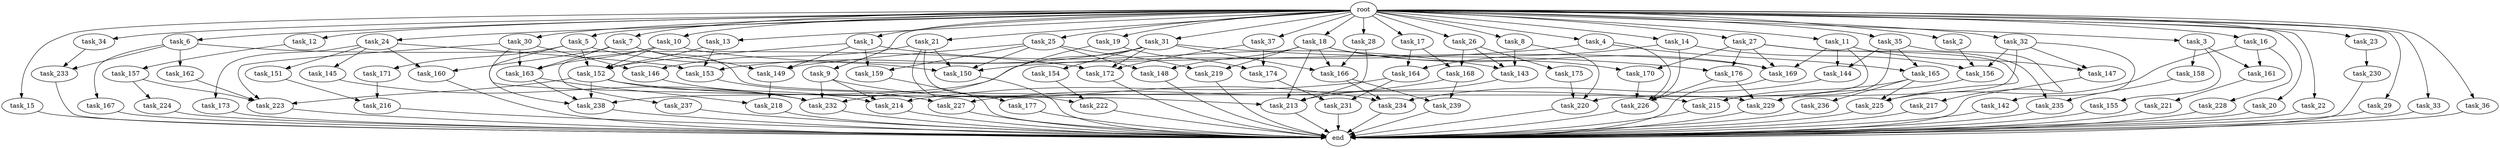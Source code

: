 digraph G {
  root [size="0.000000"];
  task_1 [size="1024.000000"];
  task_2 [size="1024.000000"];
  task_3 [size="1024.000000"];
  task_4 [size="1024.000000"];
  task_5 [size="1024.000000"];
  task_6 [size="1024.000000"];
  task_7 [size="1024.000000"];
  task_8 [size="1024.000000"];
  task_9 [size="1024.000000"];
  task_10 [size="1024.000000"];
  task_11 [size="1024.000000"];
  task_12 [size="1024.000000"];
  task_13 [size="1024.000000"];
  task_14 [size="1024.000000"];
  task_15 [size="1024.000000"];
  task_16 [size="1024.000000"];
  task_17 [size="1024.000000"];
  task_18 [size="1024.000000"];
  task_19 [size="1024.000000"];
  task_20 [size="1024.000000"];
  task_21 [size="1024.000000"];
  task_22 [size="1024.000000"];
  task_23 [size="1024.000000"];
  task_24 [size="1024.000000"];
  task_25 [size="1024.000000"];
  task_26 [size="1024.000000"];
  task_27 [size="1024.000000"];
  task_28 [size="1024.000000"];
  task_29 [size="1024.000000"];
  task_30 [size="1024.000000"];
  task_31 [size="1024.000000"];
  task_32 [size="1024.000000"];
  task_33 [size="1024.000000"];
  task_34 [size="1024.000000"];
  task_35 [size="1024.000000"];
  task_36 [size="1024.000000"];
  task_37 [size="1024.000000"];
  task_142 [size="34359738368.000000"];
  task_143 [size="850403524608.000000"];
  task_144 [size="996432412672.000000"];
  task_145 [size="549755813888.000000"];
  task_146 [size="730144440320.000000"];
  task_147 [size="893353197568.000000"];
  task_148 [size="352187318272.000000"];
  task_149 [size="1692217114624.000000"];
  task_150 [size="558345748480.000000"];
  task_151 [size="549755813888.000000"];
  task_152 [size="1125281431552.000000"];
  task_153 [size="1460288880640.000000"];
  task_154 [size="695784701952.000000"];
  task_155 [size="309237645312.000000"];
  task_156 [size="764504178688.000000"];
  task_157 [size="77309411328.000000"];
  task_158 [size="309237645312.000000"];
  task_159 [size="833223655424.000000"];
  task_160 [size="1408749273088.000000"];
  task_161 [size="1168231104512.000000"];
  task_162 [size="34359738368.000000"];
  task_163 [size="1692217114624.000000"];
  task_164 [size="584115552256.000000"];
  task_165 [size="446676598784.000000"];
  task_166 [size="1219770712064.000000"];
  task_167 [size="34359738368.000000"];
  task_168 [size="627065225216.000000"];
  task_169 [size="1760936591360.000000"];
  task_170 [size="764504178688.000000"];
  task_171 [size="77309411328.000000"];
  task_172 [size="867583393792.000000"];
  task_173 [size="549755813888.000000"];
  task_174 [size="687194767360.000000"];
  task_175 [size="77309411328.000000"];
  task_176 [size="1245540515840.000000"];
  task_177 [size="34359738368.000000"];
  task_213 [size="1769526525952.000000"];
  task_214 [size="1039382085632.000000"];
  task_215 [size="584115552256.000000"];
  task_216 [size="498216206336.000000"];
  task_217 [size="137438953472.000000"];
  task_218 [size="764504178688.000000"];
  task_219 [size="352187318272.000000"];
  task_220 [size="1486058684416.000000"];
  task_221 [size="549755813888.000000"];
  task_222 [size="111669149696.000000"];
  task_223 [size="1692217114624.000000"];
  task_224 [size="549755813888.000000"];
  task_225 [size="1546188226560.000000"];
  task_226 [size="1202590842880.000000"];
  task_227 [size="111669149696.000000"];
  task_228 [size="858993459200.000000"];
  task_229 [size="1477468749824.000000"];
  task_230 [size="549755813888.000000"];
  task_231 [size="618475290624.000000"];
  task_232 [size="1030792151040.000000"];
  task_233 [size="111669149696.000000"];
  task_234 [size="944892805120.000000"];
  task_235 [size="584115552256.000000"];
  task_236 [size="137438953472.000000"];
  task_237 [size="137438953472.000000"];
  task_238 [size="1297080123392.000000"];
  task_239 [size="292057776128.000000"];
  end [size="0.000000"];

  root -> task_1 [size="1.000000"];
  root -> task_2 [size="1.000000"];
  root -> task_3 [size="1.000000"];
  root -> task_4 [size="1.000000"];
  root -> task_5 [size="1.000000"];
  root -> task_6 [size="1.000000"];
  root -> task_7 [size="1.000000"];
  root -> task_8 [size="1.000000"];
  root -> task_9 [size="1.000000"];
  root -> task_10 [size="1.000000"];
  root -> task_11 [size="1.000000"];
  root -> task_12 [size="1.000000"];
  root -> task_13 [size="1.000000"];
  root -> task_14 [size="1.000000"];
  root -> task_15 [size="1.000000"];
  root -> task_16 [size="1.000000"];
  root -> task_17 [size="1.000000"];
  root -> task_18 [size="1.000000"];
  root -> task_19 [size="1.000000"];
  root -> task_20 [size="1.000000"];
  root -> task_21 [size="1.000000"];
  root -> task_22 [size="1.000000"];
  root -> task_23 [size="1.000000"];
  root -> task_24 [size="1.000000"];
  root -> task_25 [size="1.000000"];
  root -> task_26 [size="1.000000"];
  root -> task_27 [size="1.000000"];
  root -> task_28 [size="1.000000"];
  root -> task_29 [size="1.000000"];
  root -> task_30 [size="1.000000"];
  root -> task_31 [size="1.000000"];
  root -> task_32 [size="1.000000"];
  root -> task_33 [size="1.000000"];
  root -> task_34 [size="1.000000"];
  root -> task_35 [size="1.000000"];
  root -> task_36 [size="1.000000"];
  root -> task_37 [size="1.000000"];
  task_1 -> task_143 [size="679477248.000000"];
  task_1 -> task_149 [size="679477248.000000"];
  task_1 -> task_152 [size="679477248.000000"];
  task_1 -> task_159 [size="679477248.000000"];
  task_2 -> task_156 [size="679477248.000000"];
  task_3 -> task_155 [size="301989888.000000"];
  task_3 -> task_158 [size="301989888.000000"];
  task_3 -> task_161 [size="301989888.000000"];
  task_4 -> task_150 [size="301989888.000000"];
  task_4 -> task_165 [size="301989888.000000"];
  task_4 -> task_226 [size="301989888.000000"];
  task_5 -> task_150 [size="75497472.000000"];
  task_5 -> task_152 [size="75497472.000000"];
  task_5 -> task_171 [size="75497472.000000"];
  task_5 -> task_238 [size="75497472.000000"];
  task_6 -> task_162 [size="33554432.000000"];
  task_6 -> task_167 [size="33554432.000000"];
  task_6 -> task_172 [size="33554432.000000"];
  task_6 -> task_233 [size="33554432.000000"];
  task_7 -> task_149 [size="838860800.000000"];
  task_7 -> task_160 [size="838860800.000000"];
  task_7 -> task_163 [size="838860800.000000"];
  task_7 -> task_229 [size="838860800.000000"];
  task_8 -> task_143 [size="75497472.000000"];
  task_8 -> task_220 [size="75497472.000000"];
  task_9 -> task_214 [size="33554432.000000"];
  task_9 -> task_232 [size="33554432.000000"];
  task_9 -> task_234 [size="33554432.000000"];
  task_10 -> task_152 [size="134217728.000000"];
  task_10 -> task_163 [size="134217728.000000"];
  task_10 -> task_169 [size="134217728.000000"];
  task_10 -> task_237 [size="134217728.000000"];
  task_11 -> task_144 [size="838860800.000000"];
  task_11 -> task_147 [size="838860800.000000"];
  task_11 -> task_169 [size="838860800.000000"];
  task_11 -> task_220 [size="838860800.000000"];
  task_12 -> task_157 [size="75497472.000000"];
  task_13 -> task_152 [size="209715200.000000"];
  task_13 -> task_153 [size="209715200.000000"];
  task_14 -> task_156 [size="33554432.000000"];
  task_14 -> task_164 [size="33554432.000000"];
  task_14 -> task_226 [size="33554432.000000"];
  task_15 -> end [size="1.000000"];
  task_16 -> task_161 [size="838860800.000000"];
  task_16 -> task_225 [size="838860800.000000"];
  task_16 -> task_228 [size="838860800.000000"];
  task_17 -> task_164 [size="536870912.000000"];
  task_17 -> task_168 [size="536870912.000000"];
  task_18 -> task_148 [size="209715200.000000"];
  task_18 -> task_166 [size="209715200.000000"];
  task_18 -> task_169 [size="209715200.000000"];
  task_18 -> task_170 [size="209715200.000000"];
  task_18 -> task_213 [size="209715200.000000"];
  task_18 -> task_219 [size="209715200.000000"];
  task_19 -> task_174 [size="536870912.000000"];
  task_19 -> task_232 [size="536870912.000000"];
  task_20 -> end [size="1.000000"];
  task_21 -> task_146 [size="33554432.000000"];
  task_21 -> task_150 [size="33554432.000000"];
  task_21 -> task_177 [size="33554432.000000"];
  task_21 -> task_222 [size="33554432.000000"];
  task_22 -> end [size="1.000000"];
  task_23 -> task_230 [size="536870912.000000"];
  task_24 -> task_145 [size="536870912.000000"];
  task_24 -> task_151 [size="536870912.000000"];
  task_24 -> task_153 [size="536870912.000000"];
  task_24 -> task_160 [size="536870912.000000"];
  task_24 -> task_173 [size="536870912.000000"];
  task_25 -> task_148 [size="134217728.000000"];
  task_25 -> task_149 [size="134217728.000000"];
  task_25 -> task_150 [size="134217728.000000"];
  task_25 -> task_159 [size="134217728.000000"];
  task_25 -> task_219 [size="134217728.000000"];
  task_26 -> task_143 [size="75497472.000000"];
  task_26 -> task_168 [size="75497472.000000"];
  task_26 -> task_175 [size="75497472.000000"];
  task_27 -> task_169 [size="536870912.000000"];
  task_27 -> task_170 [size="536870912.000000"];
  task_27 -> task_176 [size="536870912.000000"];
  task_27 -> task_225 [size="536870912.000000"];
  task_27 -> task_235 [size="536870912.000000"];
  task_28 -> task_166 [size="301989888.000000"];
  task_28 -> task_213 [size="301989888.000000"];
  task_29 -> end [size="1.000000"];
  task_30 -> task_146 [size="679477248.000000"];
  task_30 -> task_163 [size="679477248.000000"];
  task_30 -> task_213 [size="679477248.000000"];
  task_30 -> task_223 [size="679477248.000000"];
  task_31 -> task_153 [size="679477248.000000"];
  task_31 -> task_154 [size="679477248.000000"];
  task_31 -> task_166 [size="679477248.000000"];
  task_31 -> task_172 [size="679477248.000000"];
  task_31 -> task_176 [size="679477248.000000"];
  task_31 -> task_238 [size="679477248.000000"];
  task_32 -> task_142 [size="33554432.000000"];
  task_32 -> task_147 [size="33554432.000000"];
  task_32 -> task_156 [size="33554432.000000"];
  task_32 -> task_229 [size="33554432.000000"];
  task_33 -> end [size="1.000000"];
  task_34 -> task_233 [size="75497472.000000"];
  task_35 -> task_144 [size="134217728.000000"];
  task_35 -> task_165 [size="134217728.000000"];
  task_35 -> task_215 [size="134217728.000000"];
  task_35 -> task_217 [size="134217728.000000"];
  task_36 -> end [size="1.000000"];
  task_37 -> task_172 [size="134217728.000000"];
  task_37 -> task_174 [size="134217728.000000"];
  task_142 -> end [size="1.000000"];
  task_143 -> task_213 [size="536870912.000000"];
  task_144 -> task_234 [size="679477248.000000"];
  task_145 -> task_232 [size="134217728.000000"];
  task_146 -> task_214 [size="679477248.000000"];
  task_147 -> end [size="1.000000"];
  task_148 -> end [size="1.000000"];
  task_149 -> task_218 [size="536870912.000000"];
  task_150 -> end [size="1.000000"];
  task_151 -> task_216 [size="75497472.000000"];
  task_152 -> task_215 [size="301989888.000000"];
  task_152 -> task_223 [size="301989888.000000"];
  task_152 -> task_232 [size="301989888.000000"];
  task_152 -> task_238 [size="301989888.000000"];
  task_153 -> task_227 [size="33554432.000000"];
  task_154 -> task_222 [size="75497472.000000"];
  task_155 -> end [size="1.000000"];
  task_156 -> task_229 [size="33554432.000000"];
  task_157 -> task_223 [size="536870912.000000"];
  task_157 -> task_224 [size="536870912.000000"];
  task_158 -> task_235 [size="33554432.000000"];
  task_159 -> end [size="1.000000"];
  task_160 -> end [size="1.000000"];
  task_161 -> task_221 [size="536870912.000000"];
  task_162 -> task_223 [size="134217728.000000"];
  task_163 -> task_218 [size="209715200.000000"];
  task_163 -> task_238 [size="209715200.000000"];
  task_164 -> task_214 [size="301989888.000000"];
  task_164 -> task_231 [size="301989888.000000"];
  task_165 -> task_215 [size="134217728.000000"];
  task_165 -> task_225 [size="134217728.000000"];
  task_165 -> task_236 [size="134217728.000000"];
  task_166 -> task_234 [size="209715200.000000"];
  task_166 -> task_239 [size="209715200.000000"];
  task_167 -> end [size="1.000000"];
  task_168 -> task_227 [size="75497472.000000"];
  task_168 -> task_239 [size="75497472.000000"];
  task_169 -> end [size="1.000000"];
  task_170 -> task_226 [size="301989888.000000"];
  task_171 -> task_216 [size="411041792.000000"];
  task_172 -> end [size="1.000000"];
  task_173 -> end [size="1.000000"];
  task_174 -> task_231 [size="301989888.000000"];
  task_175 -> task_220 [size="536870912.000000"];
  task_176 -> task_226 [size="536870912.000000"];
  task_176 -> task_229 [size="536870912.000000"];
  task_177 -> end [size="1.000000"];
  task_213 -> end [size="1.000000"];
  task_214 -> end [size="1.000000"];
  task_215 -> end [size="1.000000"];
  task_216 -> end [size="1.000000"];
  task_217 -> end [size="1.000000"];
  task_218 -> end [size="1.000000"];
  task_219 -> end [size="1.000000"];
  task_220 -> end [size="1.000000"];
  task_221 -> end [size="1.000000"];
  task_222 -> end [size="1.000000"];
  task_223 -> end [size="1.000000"];
  task_224 -> end [size="1.000000"];
  task_225 -> end [size="1.000000"];
  task_226 -> end [size="1.000000"];
  task_227 -> end [size="1.000000"];
  task_228 -> end [size="1.000000"];
  task_229 -> end [size="1.000000"];
  task_230 -> end [size="1.000000"];
  task_231 -> end [size="1.000000"];
  task_232 -> end [size="1.000000"];
  task_233 -> end [size="1.000000"];
  task_234 -> end [size="1.000000"];
  task_235 -> end [size="1.000000"];
  task_236 -> end [size="1.000000"];
  task_237 -> end [size="1.000000"];
  task_238 -> end [size="1.000000"];
  task_239 -> end [size="1.000000"];
}
